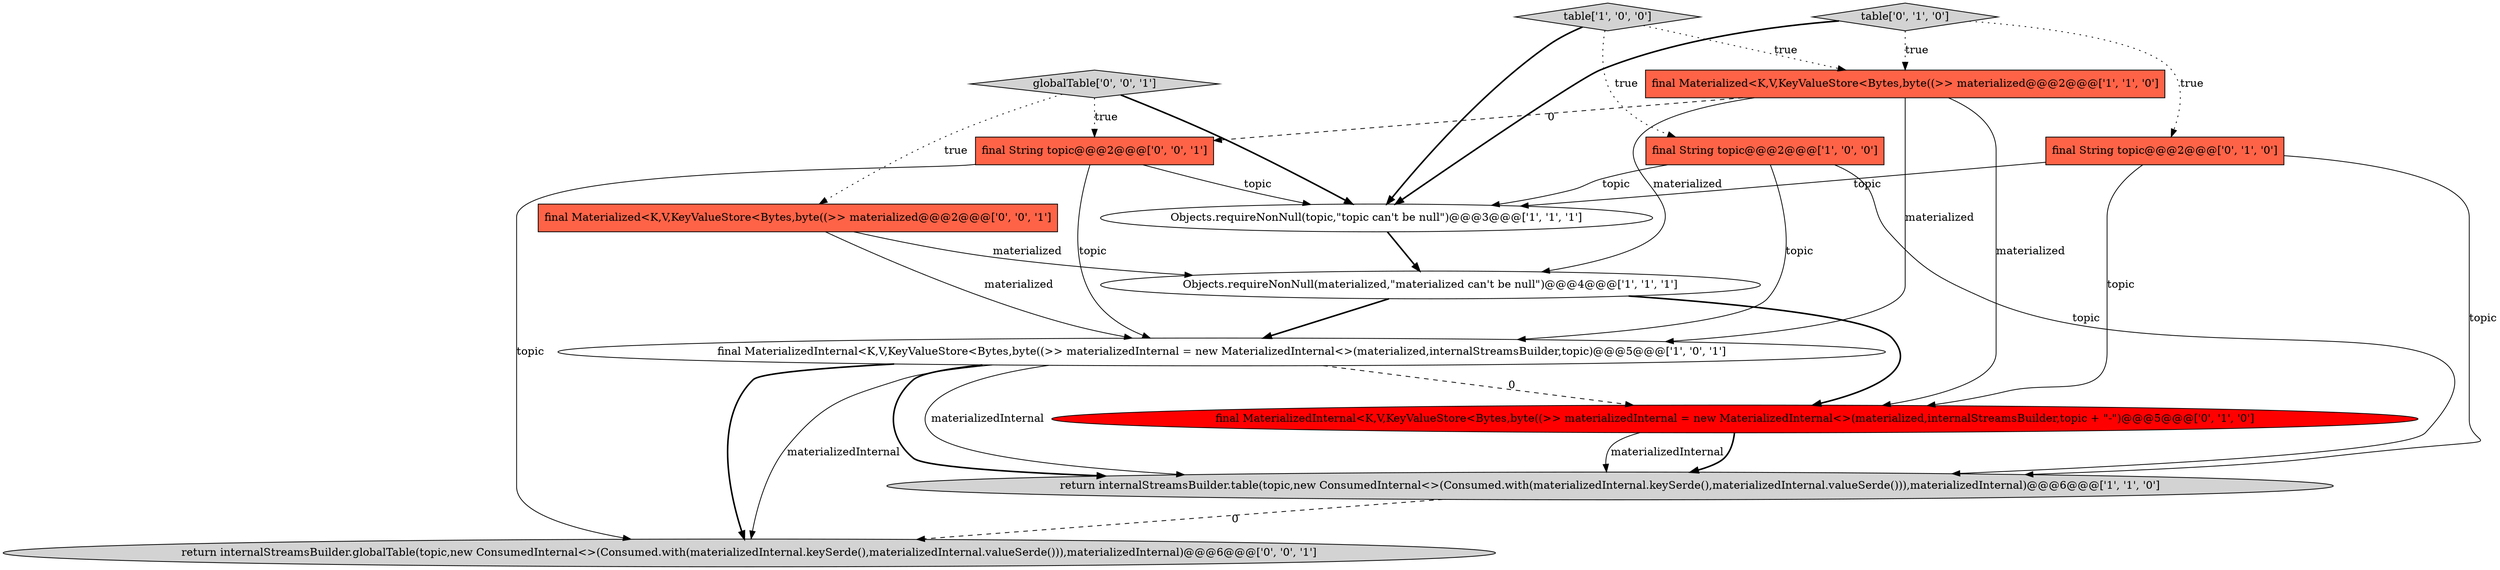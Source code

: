digraph {
9 [style = filled, label = "final MaterializedInternal<K,V,KeyValueStore<Bytes,byte((>> materializedInternal = new MaterializedInternal<>(materialized,internalStreamsBuilder,topic + \"-\")@@@5@@@['0', '1', '0']", fillcolor = red, shape = ellipse image = "AAA1AAABBB2BBB"];
12 [style = filled, label = "return internalStreamsBuilder.globalTable(topic,new ConsumedInternal<>(Consumed.with(materializedInternal.keySerde(),materializedInternal.valueSerde())),materializedInternal)@@@6@@@['0', '0', '1']", fillcolor = lightgray, shape = ellipse image = "AAA0AAABBB3BBB"];
4 [style = filled, label = "return internalStreamsBuilder.table(topic,new ConsumedInternal<>(Consumed.with(materializedInternal.keySerde(),materializedInternal.valueSerde())),materializedInternal)@@@6@@@['1', '1', '0']", fillcolor = lightgray, shape = ellipse image = "AAA0AAABBB1BBB"];
3 [style = filled, label = "final Materialized<K,V,KeyValueStore<Bytes,byte((>> materialized@@@2@@@['1', '1', '0']", fillcolor = tomato, shape = box image = "AAA0AAABBB1BBB"];
8 [style = filled, label = "final String topic@@@2@@@['0', '1', '0']", fillcolor = tomato, shape = box image = "AAA0AAABBB2BBB"];
1 [style = filled, label = "final MaterializedInternal<K,V,KeyValueStore<Bytes,byte((>> materializedInternal = new MaterializedInternal<>(materialized,internalStreamsBuilder,topic)@@@5@@@['1', '0', '1']", fillcolor = white, shape = ellipse image = "AAA0AAABBB1BBB"];
5 [style = filled, label = "Objects.requireNonNull(topic,\"topic can't be null\")@@@3@@@['1', '1', '1']", fillcolor = white, shape = ellipse image = "AAA0AAABBB1BBB"];
10 [style = filled, label = "final Materialized<K,V,KeyValueStore<Bytes,byte((>> materialized@@@2@@@['0', '0', '1']", fillcolor = tomato, shape = box image = "AAA0AAABBB3BBB"];
0 [style = filled, label = "Objects.requireNonNull(materialized,\"materialized can't be null\")@@@4@@@['1', '1', '1']", fillcolor = white, shape = ellipse image = "AAA0AAABBB1BBB"];
13 [style = filled, label = "globalTable['0', '0', '1']", fillcolor = lightgray, shape = diamond image = "AAA0AAABBB3BBB"];
6 [style = filled, label = "table['1', '0', '0']", fillcolor = lightgray, shape = diamond image = "AAA0AAABBB1BBB"];
11 [style = filled, label = "final String topic@@@2@@@['0', '0', '1']", fillcolor = tomato, shape = box image = "AAA0AAABBB3BBB"];
2 [style = filled, label = "final String topic@@@2@@@['1', '0', '0']", fillcolor = tomato, shape = box image = "AAA0AAABBB1BBB"];
7 [style = filled, label = "table['0', '1', '0']", fillcolor = lightgray, shape = diamond image = "AAA0AAABBB2BBB"];
1->4 [style = bold, label=""];
0->9 [style = bold, label=""];
2->5 [style = solid, label="topic"];
11->12 [style = solid, label="topic"];
9->4 [style = solid, label="materializedInternal"];
2->1 [style = solid, label="topic"];
9->4 [style = bold, label=""];
11->1 [style = solid, label="topic"];
1->9 [style = dashed, label="0"];
2->4 [style = solid, label="topic"];
11->5 [style = solid, label="topic"];
13->10 [style = dotted, label="true"];
4->12 [style = dashed, label="0"];
8->4 [style = solid, label="topic"];
8->9 [style = solid, label="topic"];
6->5 [style = bold, label=""];
7->5 [style = bold, label=""];
6->2 [style = dotted, label="true"];
5->0 [style = bold, label=""];
1->4 [style = solid, label="materializedInternal"];
7->3 [style = dotted, label="true"];
0->1 [style = bold, label=""];
10->1 [style = solid, label="materialized"];
1->12 [style = bold, label=""];
13->5 [style = bold, label=""];
3->0 [style = solid, label="materialized"];
1->12 [style = solid, label="materializedInternal"];
13->11 [style = dotted, label="true"];
3->1 [style = solid, label="materialized"];
6->3 [style = dotted, label="true"];
7->8 [style = dotted, label="true"];
3->9 [style = solid, label="materialized"];
10->0 [style = solid, label="materialized"];
3->11 [style = dashed, label="0"];
8->5 [style = solid, label="topic"];
}
